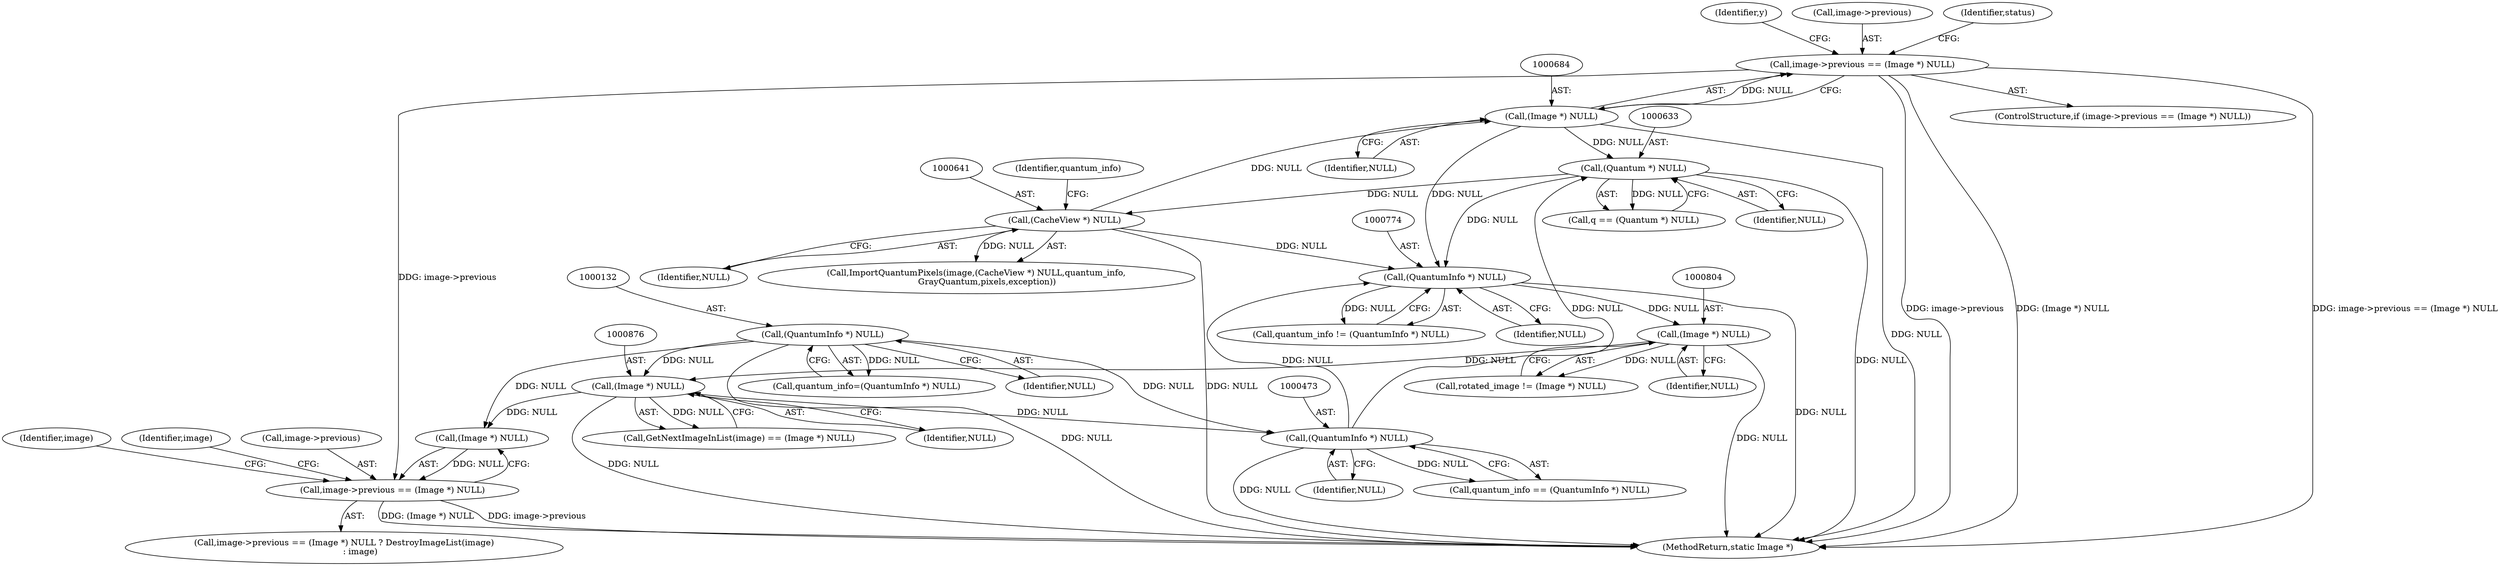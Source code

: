 digraph "0_ImageMagick_f7206618d27c2e69d977abf40e3035a33e5f6be0_0@pointer" {
"1000679" [label="(Call,image->previous == (Image *) NULL)"];
"1000683" [label="(Call,(Image *) NULL)"];
"1000640" [label="(Call,(CacheView *) NULL)"];
"1000632" [label="(Call,(Quantum *) NULL)"];
"1000472" [label="(Call,(QuantumInfo *) NULL)"];
"1000131" [label="(Call,(QuantumInfo *) NULL)"];
"1000875" [label="(Call,(Image *) NULL)"];
"1000803" [label="(Call,(Image *) NULL)"];
"1000773" [label="(Call,(QuantumInfo *) NULL)"];
"1000424" [label="(Call,image->previous == (Image *) NULL)"];
"1000679" [label="(Call,image->previous == (Image *) NULL)"];
"1000131" [label="(Call,(QuantumInfo *) NULL)"];
"1000470" [label="(Call,quantum_info == (QuantumInfo *) NULL)"];
"1000472" [label="(Call,(QuantumInfo *) NULL)"];
"1000872" [label="(Call,GetNextImageInList(image) == (Image *) NULL)"];
"1000683" [label="(Call,(Image *) NULL)"];
"1000805" [label="(Identifier,NULL)"];
"1000773" [label="(Call,(QuantumInfo *) NULL)"];
"1000423" [label="(Call,image->previous == (Image *) NULL ? DestroyImageList(image)\n            : image)"];
"1000640" [label="(Call,(CacheView *) NULL)"];
"1000589" [label="(Identifier,y)"];
"1000803" [label="(Call,(Image *) NULL)"];
"1000771" [label="(Call,quantum_info != (QuantumInfo *) NULL)"];
"1000680" [label="(Call,image->previous)"];
"1000685" [label="(Identifier,NULL)"];
"1000425" [label="(Call,image->previous)"];
"1000643" [label="(Identifier,quantum_info)"];
"1000875" [label="(Call,(Image *) NULL)"];
"1000775" [label="(Identifier,NULL)"];
"1000915" [label="(MethodReturn,static Image *)"];
"1000801" [label="(Call,rotated_image != (Image *) NULL)"];
"1000428" [label="(Call,(Image *) NULL)"];
"1000424" [label="(Call,image->previous == (Image *) NULL)"];
"1000642" [label="(Identifier,NULL)"];
"1000474" [label="(Identifier,NULL)"];
"1000433" [label="(Identifier,image)"];
"1000688" [label="(Identifier,status)"];
"1000877" [label="(Identifier,NULL)"];
"1000432" [label="(Identifier,image)"];
"1000632" [label="(Call,(Quantum *) NULL)"];
"1000678" [label="(ControlStructure,if (image->previous == (Image *) NULL))"];
"1000630" [label="(Call,q == (Quantum *) NULL)"];
"1000638" [label="(Call,ImportQuantumPixels(image,(CacheView *) NULL,quantum_info,\n        GrayQuantum,pixels,exception))"];
"1000129" [label="(Call,quantum_info=(QuantumInfo *) NULL)"];
"1000133" [label="(Identifier,NULL)"];
"1000634" [label="(Identifier,NULL)"];
"1000679" -> "1000678"  [label="AST: "];
"1000679" -> "1000683"  [label="CFG: "];
"1000680" -> "1000679"  [label="AST: "];
"1000683" -> "1000679"  [label="AST: "];
"1000688" -> "1000679"  [label="CFG: "];
"1000589" -> "1000679"  [label="CFG: "];
"1000679" -> "1000915"  [label="DDG: image->previous"];
"1000679" -> "1000915"  [label="DDG: (Image *) NULL"];
"1000679" -> "1000915"  [label="DDG: image->previous == (Image *) NULL"];
"1000679" -> "1000424"  [label="DDG: image->previous"];
"1000683" -> "1000679"  [label="DDG: NULL"];
"1000683" -> "1000685"  [label="CFG: "];
"1000684" -> "1000683"  [label="AST: "];
"1000685" -> "1000683"  [label="AST: "];
"1000683" -> "1000915"  [label="DDG: NULL"];
"1000683" -> "1000632"  [label="DDG: NULL"];
"1000640" -> "1000683"  [label="DDG: NULL"];
"1000683" -> "1000773"  [label="DDG: NULL"];
"1000640" -> "1000638"  [label="AST: "];
"1000640" -> "1000642"  [label="CFG: "];
"1000641" -> "1000640"  [label="AST: "];
"1000642" -> "1000640"  [label="AST: "];
"1000643" -> "1000640"  [label="CFG: "];
"1000640" -> "1000915"  [label="DDG: NULL"];
"1000640" -> "1000638"  [label="DDG: NULL"];
"1000632" -> "1000640"  [label="DDG: NULL"];
"1000640" -> "1000773"  [label="DDG: NULL"];
"1000632" -> "1000630"  [label="AST: "];
"1000632" -> "1000634"  [label="CFG: "];
"1000633" -> "1000632"  [label="AST: "];
"1000634" -> "1000632"  [label="AST: "];
"1000630" -> "1000632"  [label="CFG: "];
"1000632" -> "1000915"  [label="DDG: NULL"];
"1000632" -> "1000630"  [label="DDG: NULL"];
"1000472" -> "1000632"  [label="DDG: NULL"];
"1000632" -> "1000773"  [label="DDG: NULL"];
"1000472" -> "1000470"  [label="AST: "];
"1000472" -> "1000474"  [label="CFG: "];
"1000473" -> "1000472"  [label="AST: "];
"1000474" -> "1000472"  [label="AST: "];
"1000470" -> "1000472"  [label="CFG: "];
"1000472" -> "1000915"  [label="DDG: NULL"];
"1000472" -> "1000470"  [label="DDG: NULL"];
"1000131" -> "1000472"  [label="DDG: NULL"];
"1000875" -> "1000472"  [label="DDG: NULL"];
"1000472" -> "1000773"  [label="DDG: NULL"];
"1000131" -> "1000129"  [label="AST: "];
"1000131" -> "1000133"  [label="CFG: "];
"1000132" -> "1000131"  [label="AST: "];
"1000133" -> "1000131"  [label="AST: "];
"1000129" -> "1000131"  [label="CFG: "];
"1000131" -> "1000915"  [label="DDG: NULL"];
"1000131" -> "1000129"  [label="DDG: NULL"];
"1000131" -> "1000428"  [label="DDG: NULL"];
"1000131" -> "1000875"  [label="DDG: NULL"];
"1000875" -> "1000872"  [label="AST: "];
"1000875" -> "1000877"  [label="CFG: "];
"1000876" -> "1000875"  [label="AST: "];
"1000877" -> "1000875"  [label="AST: "];
"1000872" -> "1000875"  [label="CFG: "];
"1000875" -> "1000915"  [label="DDG: NULL"];
"1000875" -> "1000428"  [label="DDG: NULL"];
"1000875" -> "1000872"  [label="DDG: NULL"];
"1000803" -> "1000875"  [label="DDG: NULL"];
"1000803" -> "1000801"  [label="AST: "];
"1000803" -> "1000805"  [label="CFG: "];
"1000804" -> "1000803"  [label="AST: "];
"1000805" -> "1000803"  [label="AST: "];
"1000801" -> "1000803"  [label="CFG: "];
"1000803" -> "1000915"  [label="DDG: NULL"];
"1000803" -> "1000801"  [label="DDG: NULL"];
"1000773" -> "1000803"  [label="DDG: NULL"];
"1000773" -> "1000771"  [label="AST: "];
"1000773" -> "1000775"  [label="CFG: "];
"1000774" -> "1000773"  [label="AST: "];
"1000775" -> "1000773"  [label="AST: "];
"1000771" -> "1000773"  [label="CFG: "];
"1000773" -> "1000915"  [label="DDG: NULL"];
"1000773" -> "1000771"  [label="DDG: NULL"];
"1000424" -> "1000423"  [label="AST: "];
"1000424" -> "1000428"  [label="CFG: "];
"1000425" -> "1000424"  [label="AST: "];
"1000428" -> "1000424"  [label="AST: "];
"1000432" -> "1000424"  [label="CFG: "];
"1000433" -> "1000424"  [label="CFG: "];
"1000424" -> "1000915"  [label="DDG: (Image *) NULL"];
"1000424" -> "1000915"  [label="DDG: image->previous"];
"1000428" -> "1000424"  [label="DDG: NULL"];
}
